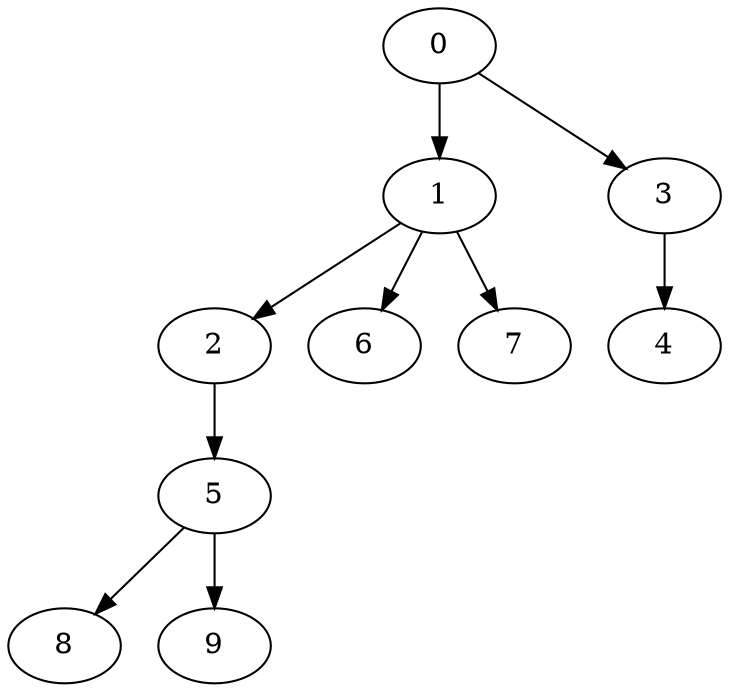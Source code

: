 strict digraph "" {
	0	[execution_time=5];
	1	[execution_time=1];
	0 -> 1	[weight=4];
	3	[execution_time=6];
	0 -> 3	[weight=3];
	2	[execution_time=4];
	1 -> 2	[weight=4];
	6	[execution_time=8];
	1 -> 6	[weight=3];
	7	[execution_time=6];
	1 -> 7	[weight=4];
	5	[execution_time=8];
	2 -> 5	[weight=3];
	4	[execution_time=2];
	3 -> 4	[weight=9];
	8	[execution_time=2];
	5 -> 8	[weight=4];
	9	[execution_time=3];
	5 -> 9	[weight=8];
}
